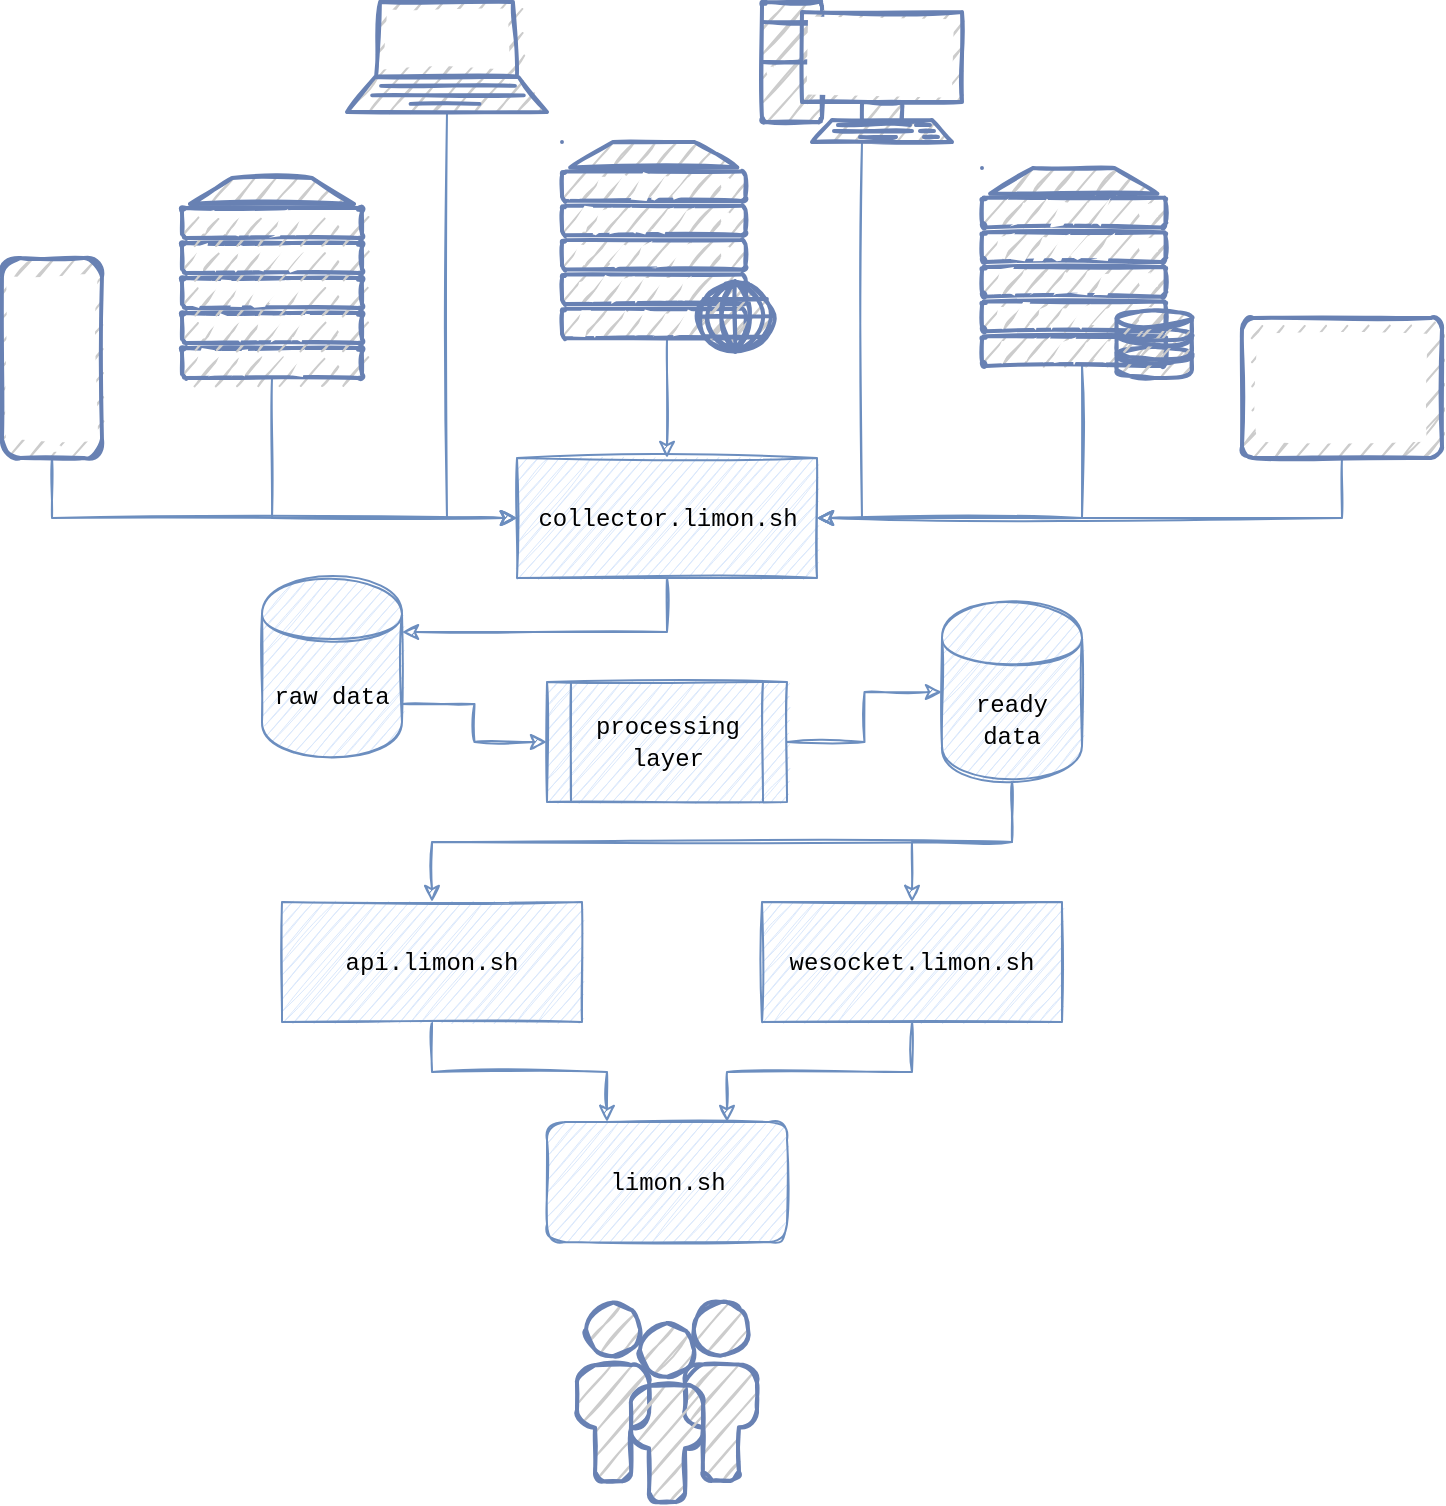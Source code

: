 <mxfile version="14.9.6" type="device"><diagram id="fFQrlS62V_ROXe8t_Vaf" name="Page-1"><mxGraphModel dx="981" dy="563" grid="1" gridSize="10" guides="1" tooltips="1" connect="1" arrows="1" fold="1" page="1" pageScale="1" pageWidth="850" pageHeight="1100" math="0" shadow="0"><root><mxCell id="0"/><mxCell id="1" parent="0"/><mxCell id="7jZCgNBbYI6aLW8MPhiC-25" style="edgeStyle=orthogonalEdgeStyle;rounded=0;sketch=1;orthogonalLoop=1;jettySize=auto;html=1;exitX=0.5;exitY=1;exitDx=0;exitDy=0;exitPerimeter=0;fillColor=#dae8fc;strokeColor=#6c8ebf;entryX=0;entryY=0.5;entryDx=0;entryDy=0;" edge="1" parent="1" source="7jZCgNBbYI6aLW8MPhiC-1" target="7jZCgNBbYI6aLW8MPhiC-14"><mxGeometry relative="1" as="geometry"><mxPoint x="340" y="298" as="targetPoint"/><Array as="points"><mxPoint x="205" y="298"/></Array></mxGeometry></mxCell><mxCell id="7jZCgNBbYI6aLW8MPhiC-1" value="" style="fontColor=#0066CC;verticalAlign=top;verticalLabelPosition=bottom;labelPosition=center;align=center;html=1;outlineConnect=0;fillColor=#CCCCCC;strokeColor=#6881B3;gradientColor=none;gradientDirection=north;strokeWidth=2;shape=mxgraph.networks.server;sketch=1;" vertex="1" parent="1"><mxGeometry x="160" y="128" width="90" height="100" as="geometry"/></mxCell><mxCell id="7jZCgNBbYI6aLW8MPhiC-23" style="edgeStyle=orthogonalEdgeStyle;rounded=0;sketch=1;orthogonalLoop=1;jettySize=auto;html=1;exitX=0.5;exitY=0.94;exitDx=0;exitDy=0;exitPerimeter=0;entryX=1;entryY=0.5;entryDx=0;entryDy=0;fillColor=#dae8fc;strokeColor=#6c8ebf;" edge="1" parent="1" source="7jZCgNBbYI6aLW8MPhiC-2" target="7jZCgNBbYI6aLW8MPhiC-14"><mxGeometry relative="1" as="geometry"><Array as="points"><mxPoint x="610" y="222"/><mxPoint x="610" y="298"/></Array></mxGeometry></mxCell><mxCell id="7jZCgNBbYI6aLW8MPhiC-2" value="" style="fontColor=#0066CC;verticalAlign=top;verticalLabelPosition=bottom;labelPosition=center;align=center;html=1;outlineConnect=0;fillColor=#CCCCCC;strokeColor=#6881B3;gradientColor=none;gradientDirection=north;strokeWidth=2;shape=mxgraph.networks.server_storage;sketch=1;" vertex="1" parent="1"><mxGeometry x="560" y="123" width="105" height="105" as="geometry"/></mxCell><mxCell id="7jZCgNBbYI6aLW8MPhiC-15" style="edgeStyle=orthogonalEdgeStyle;rounded=0;sketch=1;orthogonalLoop=1;jettySize=auto;html=1;exitX=0.5;exitY=0.94;exitDx=0;exitDy=0;exitPerimeter=0;entryX=0.5;entryY=0;entryDx=0;entryDy=0;fillColor=#dae8fc;strokeColor=#6c8ebf;" edge="1" parent="1" source="7jZCgNBbYI6aLW8MPhiC-3" target="7jZCgNBbYI6aLW8MPhiC-14"><mxGeometry relative="1" as="geometry"/></mxCell><mxCell id="7jZCgNBbYI6aLW8MPhiC-3" value="" style="fontColor=#0066CC;verticalAlign=top;verticalLabelPosition=bottom;labelPosition=center;align=center;html=1;outlineConnect=0;fillColor=#CCCCCC;strokeColor=#6881B3;gradientColor=none;gradientDirection=north;strokeWidth=2;shape=mxgraph.networks.web_server;sketch=1;" vertex="1" parent="1"><mxGeometry x="350" y="110" width="105" height="105" as="geometry"/></mxCell><mxCell id="7jZCgNBbYI6aLW8MPhiC-19" style="edgeStyle=orthogonalEdgeStyle;rounded=0;sketch=1;orthogonalLoop=1;jettySize=auto;html=1;exitX=0.5;exitY=1;exitDx=0;exitDy=0;exitPerimeter=0;entryX=0;entryY=0.5;entryDx=0;entryDy=0;fillColor=#dae8fc;strokeColor=#6c8ebf;" edge="1" parent="1" source="7jZCgNBbYI6aLW8MPhiC-4" target="7jZCgNBbYI6aLW8MPhiC-14"><mxGeometry relative="1" as="geometry"/></mxCell><mxCell id="7jZCgNBbYI6aLW8MPhiC-4" value="" style="fontColor=#0066CC;verticalAlign=top;verticalLabelPosition=bottom;labelPosition=center;align=center;html=1;outlineConnect=0;fillColor=#CCCCCC;strokeColor=#6881B3;gradientColor=none;gradientDirection=north;strokeWidth=2;shape=mxgraph.networks.mobile;sketch=1;" vertex="1" parent="1"><mxGeometry x="70" y="168" width="50" height="100" as="geometry"/></mxCell><mxCell id="7jZCgNBbYI6aLW8MPhiC-24" style="edgeStyle=orthogonalEdgeStyle;rounded=0;sketch=1;orthogonalLoop=1;jettySize=auto;html=1;exitX=0.5;exitY=1;exitDx=0;exitDy=0;exitPerimeter=0;entryX=0;entryY=0.5;entryDx=0;entryDy=0;fillColor=#dae8fc;strokeColor=#6c8ebf;" edge="1" parent="1" source="7jZCgNBbYI6aLW8MPhiC-5" target="7jZCgNBbYI6aLW8MPhiC-14"><mxGeometry relative="1" as="geometry"/></mxCell><mxCell id="7jZCgNBbYI6aLW8MPhiC-5" value="" style="fontColor=#0066CC;verticalAlign=top;verticalLabelPosition=bottom;labelPosition=center;align=center;html=1;outlineConnect=0;fillColor=#CCCCCC;strokeColor=#6881B3;gradientColor=none;gradientDirection=north;strokeWidth=2;shape=mxgraph.networks.laptop;sketch=1;" vertex="1" parent="1"><mxGeometry x="242.5" y="40" width="100" height="55" as="geometry"/></mxCell><mxCell id="7jZCgNBbYI6aLW8MPhiC-16" style="edgeStyle=orthogonalEdgeStyle;rounded=0;sketch=1;orthogonalLoop=1;jettySize=auto;html=1;exitX=0.5;exitY=1;exitDx=0;exitDy=0;exitPerimeter=0;entryX=1;entryY=0.5;entryDx=0;entryDy=0;fillColor=#dae8fc;strokeColor=#6c8ebf;" edge="1" parent="1" source="7jZCgNBbYI6aLW8MPhiC-6" target="7jZCgNBbYI6aLW8MPhiC-14"><mxGeometry relative="1" as="geometry"/></mxCell><mxCell id="7jZCgNBbYI6aLW8MPhiC-6" value="" style="fontColor=#0066CC;verticalAlign=top;verticalLabelPosition=bottom;labelPosition=center;align=center;html=1;outlineConnect=0;fillColor=#CCCCCC;strokeColor=#6881B3;gradientColor=none;gradientDirection=north;strokeWidth=2;shape=mxgraph.networks.pc;sketch=1;" vertex="1" parent="1"><mxGeometry x="450" y="40" width="100" height="70" as="geometry"/></mxCell><mxCell id="7jZCgNBbYI6aLW8MPhiC-22" style="edgeStyle=orthogonalEdgeStyle;rounded=0;sketch=1;orthogonalLoop=1;jettySize=auto;html=1;exitX=0.5;exitY=1;exitDx=0;exitDy=0;exitPerimeter=0;entryX=1;entryY=0.5;entryDx=0;entryDy=0;fillColor=#dae8fc;strokeColor=#6c8ebf;" edge="1" parent="1" source="7jZCgNBbYI6aLW8MPhiC-10" target="7jZCgNBbYI6aLW8MPhiC-14"><mxGeometry relative="1" as="geometry"/></mxCell><mxCell id="7jZCgNBbYI6aLW8MPhiC-10" value="" style="fontColor=#0066CC;verticalAlign=top;verticalLabelPosition=bottom;labelPosition=center;align=center;html=1;outlineConnect=0;fillColor=#CCCCCC;strokeColor=#6881B3;gradientColor=none;gradientDirection=north;strokeWidth=2;shape=mxgraph.networks.tablet;sketch=1;" vertex="1" parent="1"><mxGeometry x="690" y="198" width="100" height="70" as="geometry"/></mxCell><mxCell id="7jZCgNBbYI6aLW8MPhiC-27" style="edgeStyle=orthogonalEdgeStyle;rounded=0;sketch=1;orthogonalLoop=1;jettySize=auto;html=1;exitX=0.5;exitY=1;exitDx=0;exitDy=0;entryX=1;entryY=0.3;entryDx=0;entryDy=0;fillColor=#dae8fc;strokeColor=#6c8ebf;" edge="1" parent="1" source="7jZCgNBbYI6aLW8MPhiC-14" target="7jZCgNBbYI6aLW8MPhiC-26"><mxGeometry relative="1" as="geometry"/></mxCell><mxCell id="7jZCgNBbYI6aLW8MPhiC-14" value="&lt;font face=&quot;Courier New&quot;&gt;collector.limon.sh&lt;/font&gt;" style="rounded=0;whiteSpace=wrap;html=1;sketch=1;fillColor=#dae8fc;strokeColor=#6c8ebf;" vertex="1" parent="1"><mxGeometry x="327.5" y="268" width="150" height="60" as="geometry"/></mxCell><mxCell id="7jZCgNBbYI6aLW8MPhiC-30" style="edgeStyle=orthogonalEdgeStyle;rounded=0;sketch=1;orthogonalLoop=1;jettySize=auto;html=1;exitX=1;exitY=0.7;exitDx=0;exitDy=0;entryX=0;entryY=0.5;entryDx=0;entryDy=0;fillColor=#dae8fc;strokeColor=#6c8ebf;" edge="1" parent="1" source="7jZCgNBbYI6aLW8MPhiC-26" target="7jZCgNBbYI6aLW8MPhiC-29"><mxGeometry relative="1" as="geometry"/></mxCell><mxCell id="7jZCgNBbYI6aLW8MPhiC-26" value="&lt;font face=&quot;Courier New&quot;&gt;raw data&lt;/font&gt;" style="shape=cylinder;whiteSpace=wrap;html=1;boundedLbl=1;backgroundOutline=1;sketch=1;strokeColor=#6c8ebf;fillColor=#dae8fc;" vertex="1" parent="1"><mxGeometry x="200" y="328" width="70" height="90" as="geometry"/></mxCell><mxCell id="7jZCgNBbYI6aLW8MPhiC-38" style="edgeStyle=orthogonalEdgeStyle;rounded=0;sketch=1;orthogonalLoop=1;jettySize=auto;html=1;exitX=1;exitY=0.5;exitDx=0;exitDy=0;entryX=0;entryY=0.5;entryDx=0;entryDy=0;fillColor=#dae8fc;strokeColor=#6c8ebf;" edge="1" parent="1" source="7jZCgNBbYI6aLW8MPhiC-29" target="7jZCgNBbYI6aLW8MPhiC-33"><mxGeometry relative="1" as="geometry"/></mxCell><mxCell id="7jZCgNBbYI6aLW8MPhiC-29" value="&lt;font face=&quot;Courier New&quot;&gt;processing layer&lt;/font&gt;" style="shape=process;whiteSpace=wrap;html=1;backgroundOutline=1;sketch=1;fillColor=#dae8fc;strokeColor=#6c8ebf;" vertex="1" parent="1"><mxGeometry x="342.5" y="380" width="120" height="60" as="geometry"/></mxCell><mxCell id="7jZCgNBbYI6aLW8MPhiC-37" style="edgeStyle=orthogonalEdgeStyle;rounded=0;sketch=1;orthogonalLoop=1;jettySize=auto;html=1;exitX=0.5;exitY=1;exitDx=0;exitDy=0;entryX=0.5;entryY=0;entryDx=0;entryDy=0;fillColor=#dae8fc;strokeColor=#6c8ebf;" edge="1" parent="1" source="7jZCgNBbYI6aLW8MPhiC-33" target="7jZCgNBbYI6aLW8MPhiC-36"><mxGeometry relative="1" as="geometry"><Array as="points"><mxPoint x="575" y="460"/><mxPoint x="525" y="460"/></Array></mxGeometry></mxCell><mxCell id="7jZCgNBbYI6aLW8MPhiC-39" style="edgeStyle=orthogonalEdgeStyle;rounded=0;sketch=1;orthogonalLoop=1;jettySize=auto;html=1;exitX=0.5;exitY=1;exitDx=0;exitDy=0;entryX=0.5;entryY=0;entryDx=0;entryDy=0;fillColor=#dae8fc;strokeColor=#6c8ebf;" edge="1" parent="1" source="7jZCgNBbYI6aLW8MPhiC-33" target="7jZCgNBbYI6aLW8MPhiC-35"><mxGeometry relative="1" as="geometry"><Array as="points"><mxPoint x="575" y="460"/><mxPoint x="285" y="460"/></Array></mxGeometry></mxCell><mxCell id="7jZCgNBbYI6aLW8MPhiC-33" value="&lt;font face=&quot;Courier New&quot;&gt;ready data&lt;/font&gt;" style="shape=cylinder;whiteSpace=wrap;html=1;boundedLbl=1;backgroundOutline=1;sketch=1;strokeColor=#6c8ebf;fillColor=#dae8fc;" vertex="1" parent="1"><mxGeometry x="540" y="340" width="70" height="90" as="geometry"/></mxCell><mxCell id="7jZCgNBbYI6aLW8MPhiC-44" style="edgeStyle=orthogonalEdgeStyle;rounded=0;sketch=1;orthogonalLoop=1;jettySize=auto;html=1;exitX=0.5;exitY=1;exitDx=0;exitDy=0;entryX=0.25;entryY=0;entryDx=0;entryDy=0;fillColor=#dae8fc;strokeColor=#6c8ebf;" edge="1" parent="1" source="7jZCgNBbYI6aLW8MPhiC-35" target="7jZCgNBbYI6aLW8MPhiC-41"><mxGeometry relative="1" as="geometry"/></mxCell><mxCell id="7jZCgNBbYI6aLW8MPhiC-35" value="&lt;font face=&quot;Courier New&quot;&gt;api.limon.sh&lt;/font&gt;" style="rounded=0;whiteSpace=wrap;html=1;sketch=1;fillColor=#dae8fc;strokeColor=#6c8ebf;" vertex="1" parent="1"><mxGeometry x="210" y="490" width="150" height="60" as="geometry"/></mxCell><mxCell id="7jZCgNBbYI6aLW8MPhiC-43" style="edgeStyle=orthogonalEdgeStyle;rounded=0;sketch=1;orthogonalLoop=1;jettySize=auto;html=1;exitX=0.5;exitY=1;exitDx=0;exitDy=0;entryX=0.75;entryY=0;entryDx=0;entryDy=0;fillColor=#dae8fc;strokeColor=#6c8ebf;" edge="1" parent="1" source="7jZCgNBbYI6aLW8MPhiC-36" target="7jZCgNBbYI6aLW8MPhiC-41"><mxGeometry relative="1" as="geometry"/></mxCell><mxCell id="7jZCgNBbYI6aLW8MPhiC-36" value="&lt;font face=&quot;Courier New&quot;&gt;wesocket.limon.sh&lt;/font&gt;" style="rounded=0;whiteSpace=wrap;html=1;sketch=1;fillColor=#dae8fc;strokeColor=#6c8ebf;" vertex="1" parent="1"><mxGeometry x="450" y="490" width="150" height="60" as="geometry"/></mxCell><mxCell id="7jZCgNBbYI6aLW8MPhiC-41" value="&lt;font face=&quot;Courier New&quot;&gt;limon.sh&lt;/font&gt;" style="rounded=1;whiteSpace=wrap;html=1;sketch=1;fillColor=#dae8fc;strokeColor=#6c8ebf;" vertex="1" parent="1"><mxGeometry x="342.5" y="600" width="120" height="60" as="geometry"/></mxCell><mxCell id="7jZCgNBbYI6aLW8MPhiC-45" value="" style="fontColor=#0066CC;verticalAlign=top;verticalLabelPosition=bottom;labelPosition=center;align=center;html=1;outlineConnect=0;fillColor=#CCCCCC;strokeColor=#6881B3;gradientColor=none;gradientDirection=north;strokeWidth=2;shape=mxgraph.networks.users;sketch=1;" vertex="1" parent="1"><mxGeometry x="357.5" y="690" width="90" height="100" as="geometry"/></mxCell></root></mxGraphModel></diagram></mxfile>